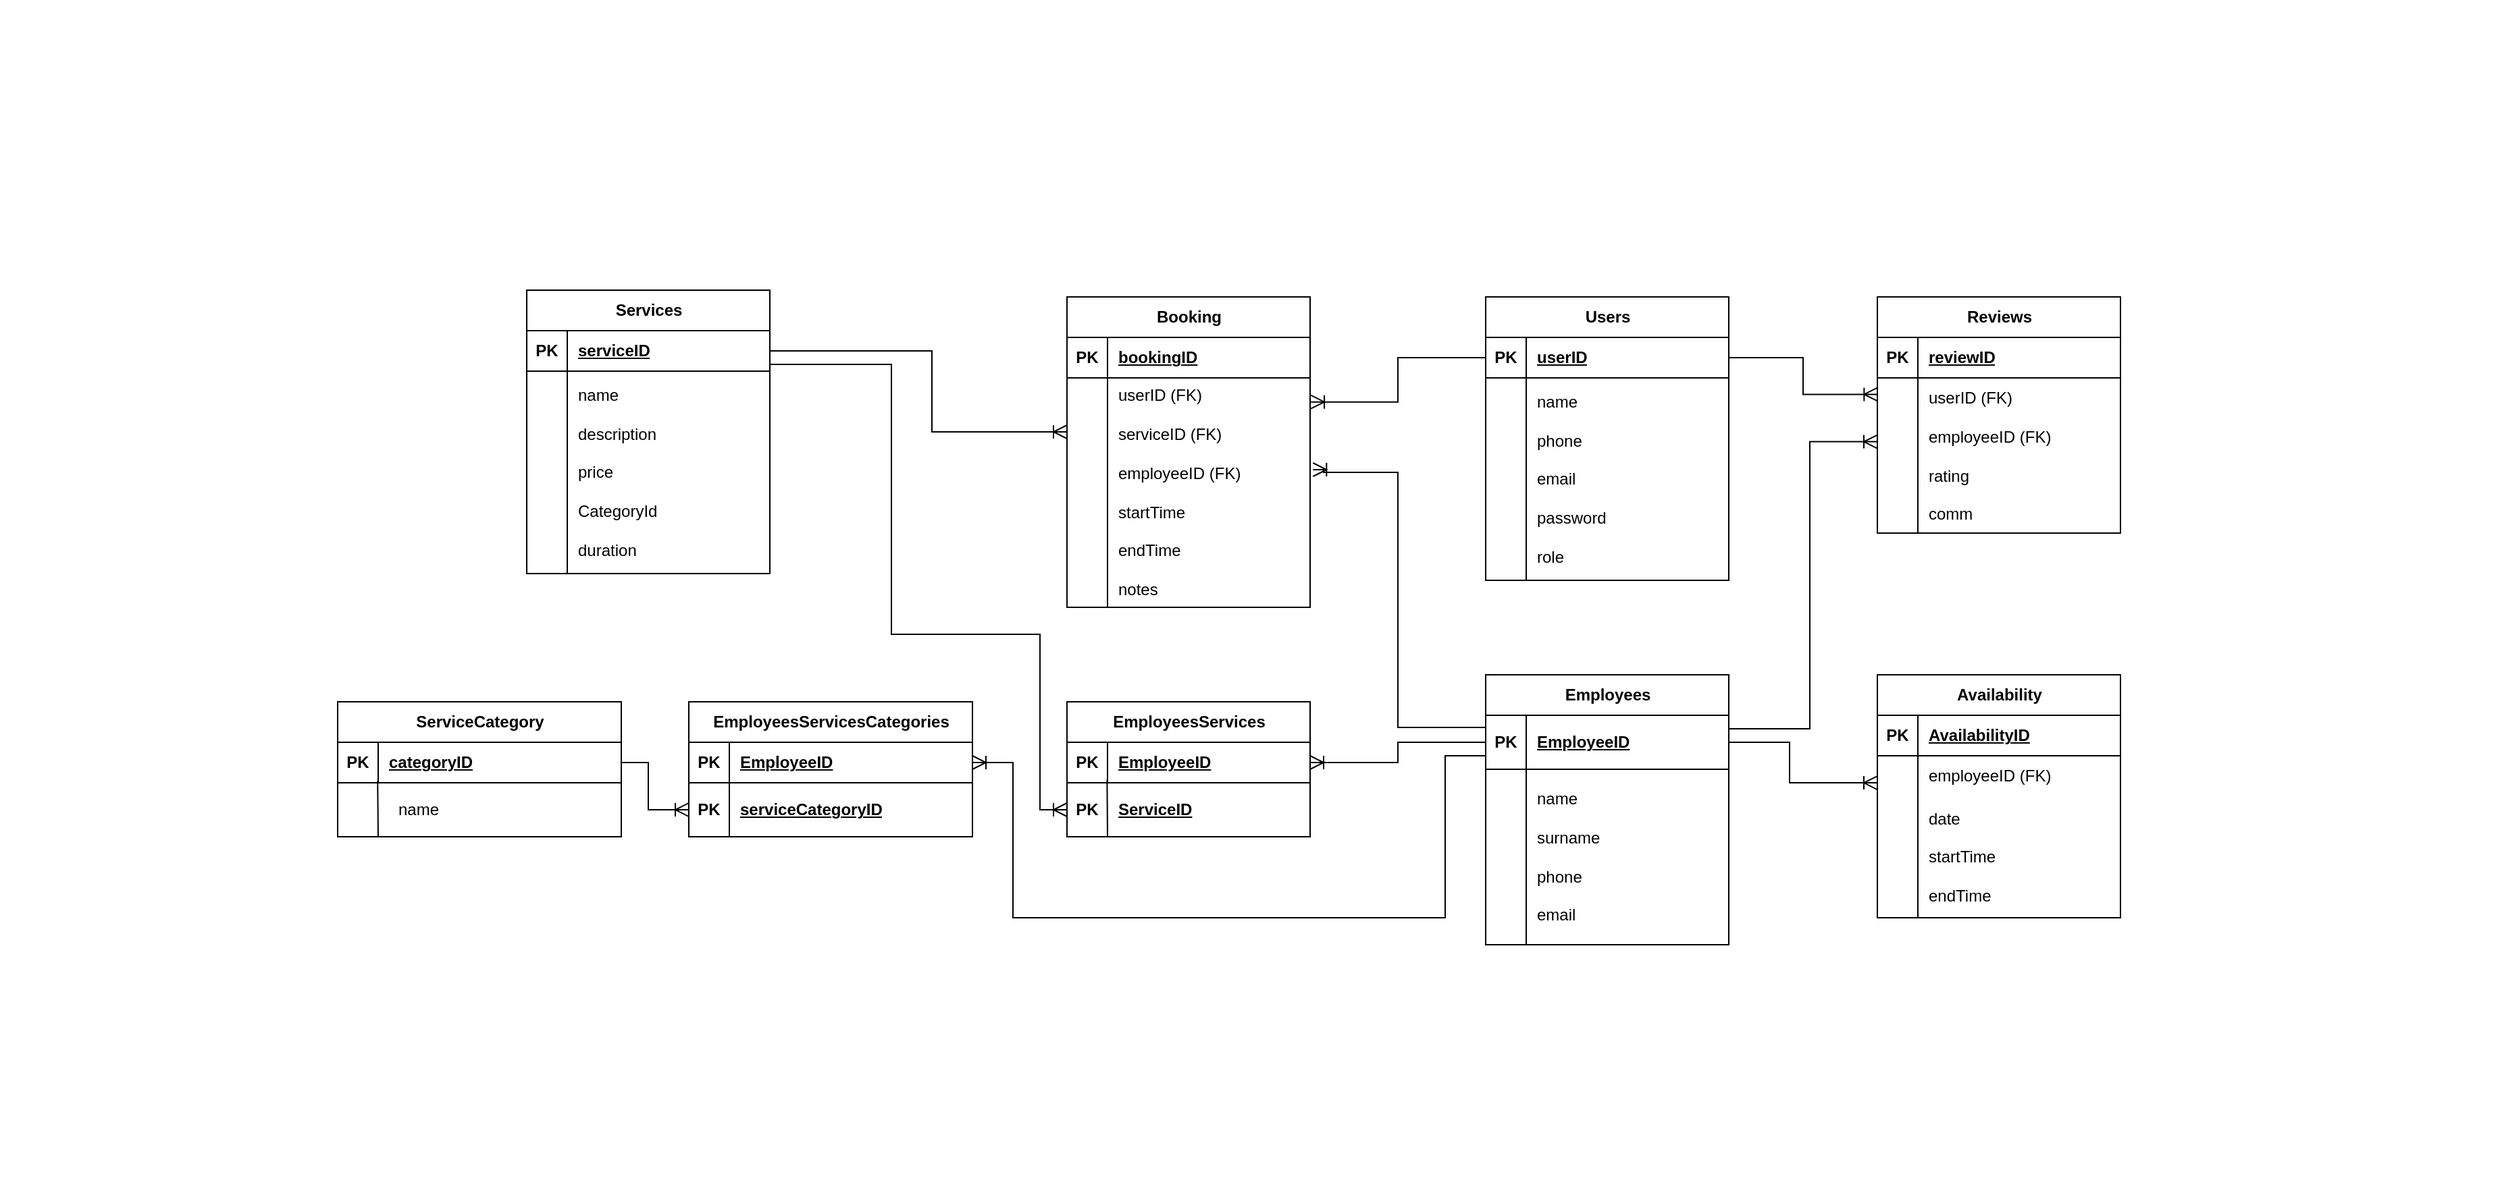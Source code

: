 <mxfile version="27.0.6">
  <diagram id="673VM17pptdxGBOUw7Kr" name="Страница — 1">
    <mxGraphModel dx="5210" dy="1641" grid="1" gridSize="10" guides="1" tooltips="1" connect="1" arrows="1" fold="1" page="1" pageScale="1" pageWidth="827" pageHeight="1169" math="0" shadow="0">
      <root>
        <mxCell id="0" />
        <mxCell id="1" parent="0" />
        <mxCell id="7h1uVc24UDdMVOl_1nxP-84" value="" style="shape=tableRow;horizontal=0;startSize=0;swimlaneHead=0;swimlaneBody=0;fillColor=none;collapsible=0;dropTarget=0;points=[[0,0.5],[1,0.5]];portConstraint=eastwest;top=0;left=0;right=0;bottom=0;" parent="1" vertex="1">
          <mxGeometry x="800" y="1590" width="180" height="30" as="geometry" />
        </mxCell>
        <mxCell id="7h1uVc24UDdMVOl_1nxP-85" value="" style="shape=partialRectangle;connectable=0;fillColor=none;top=0;left=0;bottom=0;right=0;editable=1;overflow=hidden;whiteSpace=wrap;html=1;" parent="7h1uVc24UDdMVOl_1nxP-84" vertex="1">
          <mxGeometry width="30" height="30" as="geometry">
            <mxRectangle width="30" height="30" as="alternateBounds" />
          </mxGeometry>
        </mxCell>
        <mxCell id="7h1uVc24UDdMVOl_1nxP-87" value="Availability" style="shape=table;startSize=30;container=1;collapsible=1;childLayout=tableLayout;fixedRows=1;rowLines=0;fontStyle=1;align=center;resizeLast=1;html=1;" parent="1" vertex="1">
          <mxGeometry x="1490" y="1760" width="180" height="180" as="geometry" />
        </mxCell>
        <mxCell id="7h1uVc24UDdMVOl_1nxP-88" value="" style="shape=tableRow;horizontal=0;startSize=0;swimlaneHead=0;swimlaneBody=0;fillColor=none;collapsible=0;dropTarget=0;points=[[0,0.5],[1,0.5]];portConstraint=eastwest;top=0;left=0;right=0;bottom=1;" parent="7h1uVc24UDdMVOl_1nxP-87" vertex="1">
          <mxGeometry y="30" width="180" height="30" as="geometry" />
        </mxCell>
        <mxCell id="7h1uVc24UDdMVOl_1nxP-89" value="PK" style="shape=partialRectangle;connectable=0;fillColor=none;top=0;left=0;bottom=0;right=0;fontStyle=1;overflow=hidden;whiteSpace=wrap;html=1;" parent="7h1uVc24UDdMVOl_1nxP-88" vertex="1">
          <mxGeometry width="30" height="30" as="geometry">
            <mxRectangle width="30" height="30" as="alternateBounds" />
          </mxGeometry>
        </mxCell>
        <mxCell id="7h1uVc24UDdMVOl_1nxP-90" value="AvailabilityID" style="shape=partialRectangle;connectable=0;fillColor=none;top=0;left=0;bottom=0;right=0;align=left;spacingLeft=6;fontStyle=5;overflow=hidden;whiteSpace=wrap;html=1;" parent="7h1uVc24UDdMVOl_1nxP-88" vertex="1">
          <mxGeometry x="30" width="150" height="30" as="geometry">
            <mxRectangle width="150" height="30" as="alternateBounds" />
          </mxGeometry>
        </mxCell>
        <mxCell id="7h1uVc24UDdMVOl_1nxP-91" value="" style="shape=tableRow;horizontal=0;startSize=0;swimlaneHead=0;swimlaneBody=0;fillColor=none;collapsible=0;dropTarget=0;points=[[0,0.5],[1,0.5]];portConstraint=eastwest;top=0;left=0;right=0;bottom=0;" parent="7h1uVc24UDdMVOl_1nxP-87" vertex="1">
          <mxGeometry y="60" width="180" height="30" as="geometry" />
        </mxCell>
        <mxCell id="7h1uVc24UDdMVOl_1nxP-92" value="" style="shape=partialRectangle;connectable=0;fillColor=none;top=0;left=0;bottom=0;right=0;editable=1;overflow=hidden;whiteSpace=wrap;html=1;" parent="7h1uVc24UDdMVOl_1nxP-91" vertex="1">
          <mxGeometry width="30" height="30" as="geometry">
            <mxRectangle width="30" height="30" as="alternateBounds" />
          </mxGeometry>
        </mxCell>
        <mxCell id="7h1uVc24UDdMVOl_1nxP-93" value="employeeID (FK)" style="shape=partialRectangle;connectable=0;fillColor=none;top=0;left=0;bottom=0;right=0;align=left;spacingLeft=6;overflow=hidden;whiteSpace=wrap;html=1;" parent="7h1uVc24UDdMVOl_1nxP-91" vertex="1">
          <mxGeometry x="30" width="150" height="30" as="geometry">
            <mxRectangle width="150" height="30" as="alternateBounds" />
          </mxGeometry>
        </mxCell>
        <mxCell id="7h1uVc24UDdMVOl_1nxP-94" value="" style="shape=tableRow;horizontal=0;startSize=0;swimlaneHead=0;swimlaneBody=0;fillColor=none;collapsible=0;dropTarget=0;points=[[0,0.5],[1,0.5]];portConstraint=eastwest;top=0;left=0;right=0;bottom=0;" parent="7h1uVc24UDdMVOl_1nxP-87" vertex="1">
          <mxGeometry y="90" width="180" height="90" as="geometry" />
        </mxCell>
        <mxCell id="7h1uVc24UDdMVOl_1nxP-95" value="" style="shape=partialRectangle;connectable=0;fillColor=none;top=0;left=0;bottom=0;right=0;editable=1;overflow=hidden;whiteSpace=wrap;html=1;" parent="7h1uVc24UDdMVOl_1nxP-94" vertex="1">
          <mxGeometry width="30" height="90" as="geometry">
            <mxRectangle width="30" height="90" as="alternateBounds" />
          </mxGeometry>
        </mxCell>
        <mxCell id="7h1uVc24UDdMVOl_1nxP-96" value="date&lt;div&gt;&lt;br&gt;&lt;/div&gt;&lt;div&gt;startTime&lt;/div&gt;&lt;div&gt;&lt;br&gt;&lt;/div&gt;&lt;div&gt;endTime&lt;/div&gt;" style="shape=partialRectangle;connectable=0;fillColor=none;top=0;left=0;bottom=0;right=0;align=left;spacingLeft=6;overflow=hidden;whiteSpace=wrap;html=1;" parent="7h1uVc24UDdMVOl_1nxP-94" vertex="1">
          <mxGeometry x="30" width="150" height="90" as="geometry">
            <mxRectangle width="150" height="90" as="alternateBounds" />
          </mxGeometry>
        </mxCell>
        <mxCell id="6dH2fEIyKNgpexrCaPYn-1" value="Users" style="shape=table;startSize=30;container=1;collapsible=1;childLayout=tableLayout;fixedRows=1;rowLines=0;fontStyle=1;align=center;resizeLast=1;html=1;" parent="1" vertex="1">
          <mxGeometry x="1200" y="1480" width="180" height="210" as="geometry" />
        </mxCell>
        <mxCell id="6dH2fEIyKNgpexrCaPYn-2" value="" style="shape=tableRow;horizontal=0;startSize=0;swimlaneHead=0;swimlaneBody=0;fillColor=none;collapsible=0;dropTarget=0;points=[[0,0.5],[1,0.5]];portConstraint=eastwest;top=0;left=0;right=0;bottom=1;" parent="6dH2fEIyKNgpexrCaPYn-1" vertex="1">
          <mxGeometry y="30" width="180" height="30" as="geometry" />
        </mxCell>
        <mxCell id="6dH2fEIyKNgpexrCaPYn-3" value="PK" style="shape=partialRectangle;connectable=0;fillColor=none;top=0;left=0;bottom=0;right=0;fontStyle=1;overflow=hidden;whiteSpace=wrap;html=1;" parent="6dH2fEIyKNgpexrCaPYn-2" vertex="1">
          <mxGeometry width="30" height="30" as="geometry">
            <mxRectangle width="30" height="30" as="alternateBounds" />
          </mxGeometry>
        </mxCell>
        <mxCell id="6dH2fEIyKNgpexrCaPYn-4" value="userID" style="shape=partialRectangle;connectable=0;fillColor=none;top=0;left=0;bottom=0;right=0;align=left;spacingLeft=6;fontStyle=5;overflow=hidden;whiteSpace=wrap;html=1;" parent="6dH2fEIyKNgpexrCaPYn-2" vertex="1">
          <mxGeometry x="30" width="150" height="30" as="geometry">
            <mxRectangle width="150" height="30" as="alternateBounds" />
          </mxGeometry>
        </mxCell>
        <mxCell id="6dH2fEIyKNgpexrCaPYn-5" value="" style="shape=tableRow;horizontal=0;startSize=0;swimlaneHead=0;swimlaneBody=0;fillColor=none;collapsible=0;dropTarget=0;points=[[0,0.5],[1,0.5]];portConstraint=eastwest;top=0;left=0;right=0;bottom=0;" parent="6dH2fEIyKNgpexrCaPYn-1" vertex="1">
          <mxGeometry y="60" width="180" height="150" as="geometry" />
        </mxCell>
        <mxCell id="6dH2fEIyKNgpexrCaPYn-6" value="" style="shape=partialRectangle;connectable=0;fillColor=none;top=0;left=0;bottom=0;right=0;editable=1;overflow=hidden;whiteSpace=wrap;html=1;" parent="6dH2fEIyKNgpexrCaPYn-5" vertex="1">
          <mxGeometry width="30" height="150" as="geometry">
            <mxRectangle width="30" height="150" as="alternateBounds" />
          </mxGeometry>
        </mxCell>
        <mxCell id="6dH2fEIyKNgpexrCaPYn-7" value="name&lt;div&gt;&lt;br&gt;&lt;/div&gt;&lt;div&gt;phone&lt;br&gt;&lt;br&gt;email&lt;br&gt;&lt;br&gt;password&lt;/div&gt;&lt;div&gt;&lt;br&gt;&lt;/div&gt;&lt;div&gt;role&lt;/div&gt;" style="shape=partialRectangle;connectable=0;fillColor=none;top=0;left=0;bottom=0;right=0;align=left;spacingLeft=6;overflow=hidden;whiteSpace=wrap;html=1;" parent="6dH2fEIyKNgpexrCaPYn-5" vertex="1">
          <mxGeometry x="30" width="150" height="150" as="geometry">
            <mxRectangle width="150" height="150" as="alternateBounds" />
          </mxGeometry>
        </mxCell>
        <mxCell id="6dH2fEIyKNgpexrCaPYn-14" value="Employees" style="shape=table;startSize=30;container=1;collapsible=1;childLayout=tableLayout;fixedRows=1;rowLines=0;fontStyle=1;align=center;resizeLast=1;html=1;" parent="1" vertex="1">
          <mxGeometry x="1200" y="1760" width="180" height="200" as="geometry" />
        </mxCell>
        <mxCell id="6dH2fEIyKNgpexrCaPYn-15" value="" style="shape=tableRow;horizontal=0;startSize=0;swimlaneHead=0;swimlaneBody=0;fillColor=none;collapsible=0;dropTarget=0;points=[[0,0.5],[1,0.5]];portConstraint=eastwest;top=0;left=0;right=0;bottom=1;" parent="6dH2fEIyKNgpexrCaPYn-14" vertex="1">
          <mxGeometry y="30" width="180" height="40" as="geometry" />
        </mxCell>
        <mxCell id="6dH2fEIyKNgpexrCaPYn-16" value="PK" style="shape=partialRectangle;connectable=0;fillColor=none;top=0;left=0;bottom=0;right=0;fontStyle=1;overflow=hidden;whiteSpace=wrap;html=1;" parent="6dH2fEIyKNgpexrCaPYn-15" vertex="1">
          <mxGeometry width="30" height="40" as="geometry">
            <mxRectangle width="30" height="40" as="alternateBounds" />
          </mxGeometry>
        </mxCell>
        <mxCell id="6dH2fEIyKNgpexrCaPYn-17" value="EmployeeID" style="shape=partialRectangle;connectable=0;fillColor=none;top=0;left=0;bottom=0;right=0;align=left;spacingLeft=6;fontStyle=5;overflow=hidden;whiteSpace=wrap;html=1;" parent="6dH2fEIyKNgpexrCaPYn-15" vertex="1">
          <mxGeometry x="30" width="150" height="40" as="geometry">
            <mxRectangle width="150" height="40" as="alternateBounds" />
          </mxGeometry>
        </mxCell>
        <mxCell id="6dH2fEIyKNgpexrCaPYn-18" value="" style="shape=tableRow;horizontal=0;startSize=0;swimlaneHead=0;swimlaneBody=0;fillColor=none;collapsible=0;dropTarget=0;points=[[0,0.5],[1,0.5]];portConstraint=eastwest;top=0;left=0;right=0;bottom=0;" parent="6dH2fEIyKNgpexrCaPYn-14" vertex="1">
          <mxGeometry y="70" width="180" height="130" as="geometry" />
        </mxCell>
        <mxCell id="6dH2fEIyKNgpexrCaPYn-19" value="" style="shape=partialRectangle;connectable=0;fillColor=none;top=0;left=0;bottom=0;right=0;editable=1;overflow=hidden;whiteSpace=wrap;html=1;" parent="6dH2fEIyKNgpexrCaPYn-18" vertex="1">
          <mxGeometry width="30" height="130" as="geometry">
            <mxRectangle width="30" height="130" as="alternateBounds" />
          </mxGeometry>
        </mxCell>
        <mxCell id="6dH2fEIyKNgpexrCaPYn-20" value="name&lt;div&gt;&lt;br&gt;&lt;/div&gt;&lt;div&gt;surname&lt;br&gt;&lt;br&gt;phone&lt;/div&gt;&lt;div&gt;&lt;br&gt;email&lt;/div&gt;" style="shape=partialRectangle;connectable=0;fillColor=none;top=0;left=0;bottom=0;right=0;align=left;spacingLeft=6;overflow=hidden;whiteSpace=wrap;html=1;" parent="6dH2fEIyKNgpexrCaPYn-18" vertex="1">
          <mxGeometry x="30" width="150" height="130" as="geometry">
            <mxRectangle width="150" height="130" as="alternateBounds" />
          </mxGeometry>
        </mxCell>
        <mxCell id="6dH2fEIyKNgpexrCaPYn-21" value="Services" style="shape=table;startSize=30;container=1;collapsible=1;childLayout=tableLayout;fixedRows=1;rowLines=0;fontStyle=1;align=center;resizeLast=1;html=1;" parent="1" vertex="1">
          <mxGeometry x="490" y="1475" width="180" height="210" as="geometry" />
        </mxCell>
        <mxCell id="6dH2fEIyKNgpexrCaPYn-22" value="" style="shape=tableRow;horizontal=0;startSize=0;swimlaneHead=0;swimlaneBody=0;fillColor=none;collapsible=0;dropTarget=0;points=[[0,0.5],[1,0.5]];portConstraint=eastwest;top=0;left=0;right=0;bottom=1;" parent="6dH2fEIyKNgpexrCaPYn-21" vertex="1">
          <mxGeometry y="30" width="180" height="30" as="geometry" />
        </mxCell>
        <mxCell id="6dH2fEIyKNgpexrCaPYn-23" value="PK" style="shape=partialRectangle;connectable=0;fillColor=none;top=0;left=0;bottom=0;right=0;fontStyle=1;overflow=hidden;whiteSpace=wrap;html=1;" parent="6dH2fEIyKNgpexrCaPYn-22" vertex="1">
          <mxGeometry width="30" height="30" as="geometry">
            <mxRectangle width="30" height="30" as="alternateBounds" />
          </mxGeometry>
        </mxCell>
        <mxCell id="6dH2fEIyKNgpexrCaPYn-24" value="serviceID" style="shape=partialRectangle;connectable=0;fillColor=none;top=0;left=0;bottom=0;right=0;align=left;spacingLeft=6;fontStyle=5;overflow=hidden;whiteSpace=wrap;html=1;" parent="6dH2fEIyKNgpexrCaPYn-22" vertex="1">
          <mxGeometry x="30" width="150" height="30" as="geometry">
            <mxRectangle width="150" height="30" as="alternateBounds" />
          </mxGeometry>
        </mxCell>
        <mxCell id="6dH2fEIyKNgpexrCaPYn-25" value="" style="shape=tableRow;horizontal=0;startSize=0;swimlaneHead=0;swimlaneBody=0;fillColor=none;collapsible=0;dropTarget=0;points=[[0,0.5],[1,0.5]];portConstraint=eastwest;top=0;left=0;right=0;bottom=0;" parent="6dH2fEIyKNgpexrCaPYn-21" vertex="1">
          <mxGeometry y="60" width="180" height="150" as="geometry" />
        </mxCell>
        <mxCell id="6dH2fEIyKNgpexrCaPYn-26" value="" style="shape=partialRectangle;connectable=0;fillColor=none;top=0;left=0;bottom=0;right=0;editable=1;overflow=hidden;whiteSpace=wrap;html=1;" parent="6dH2fEIyKNgpexrCaPYn-25" vertex="1">
          <mxGeometry width="30" height="150" as="geometry">
            <mxRectangle width="30" height="150" as="alternateBounds" />
          </mxGeometry>
        </mxCell>
        <mxCell id="6dH2fEIyKNgpexrCaPYn-27" value="name&lt;div&gt;&lt;br&gt;&lt;/div&gt;&lt;div&gt;description&lt;/div&gt;&lt;div&gt;&lt;br&gt;&lt;/div&gt;&lt;div&gt;price&lt;/div&gt;&lt;div&gt;&lt;br&gt;&lt;/div&gt;&lt;div&gt;CategoryId&lt;/div&gt;&lt;div&gt;&lt;br&gt;&lt;/div&gt;&lt;div&gt;duration&lt;/div&gt;" style="shape=partialRectangle;connectable=0;fillColor=none;top=0;left=0;bottom=0;right=0;align=left;spacingLeft=6;overflow=hidden;whiteSpace=wrap;html=1;" parent="6dH2fEIyKNgpexrCaPYn-25" vertex="1">
          <mxGeometry x="30" width="150" height="150" as="geometry">
            <mxRectangle width="150" height="150" as="alternateBounds" />
          </mxGeometry>
        </mxCell>
        <mxCell id="6dH2fEIyKNgpexrCaPYn-34" value="Booking" style="shape=table;startSize=30;container=1;collapsible=1;childLayout=tableLayout;fixedRows=1;rowLines=0;fontStyle=1;align=center;resizeLast=1;html=1;" parent="1" vertex="1">
          <mxGeometry x="890" y="1480" width="180" height="230" as="geometry" />
        </mxCell>
        <mxCell id="6dH2fEIyKNgpexrCaPYn-35" value="" style="shape=tableRow;horizontal=0;startSize=0;swimlaneHead=0;swimlaneBody=0;fillColor=none;collapsible=0;dropTarget=0;points=[[0,0.5],[1,0.5]];portConstraint=eastwest;top=0;left=0;right=0;bottom=1;" parent="6dH2fEIyKNgpexrCaPYn-34" vertex="1">
          <mxGeometry y="30" width="180" height="30" as="geometry" />
        </mxCell>
        <mxCell id="6dH2fEIyKNgpexrCaPYn-36" value="PK" style="shape=partialRectangle;connectable=0;fillColor=none;top=0;left=0;bottom=0;right=0;fontStyle=1;overflow=hidden;whiteSpace=wrap;html=1;" parent="6dH2fEIyKNgpexrCaPYn-35" vertex="1">
          <mxGeometry width="30" height="30" as="geometry">
            <mxRectangle width="30" height="30" as="alternateBounds" />
          </mxGeometry>
        </mxCell>
        <mxCell id="6dH2fEIyKNgpexrCaPYn-37" value="bookingID" style="shape=partialRectangle;connectable=0;fillColor=none;top=0;left=0;bottom=0;right=0;align=left;spacingLeft=6;fontStyle=5;overflow=hidden;whiteSpace=wrap;html=1;" parent="6dH2fEIyKNgpexrCaPYn-35" vertex="1">
          <mxGeometry x="30" width="150" height="30" as="geometry">
            <mxRectangle width="150" height="30" as="alternateBounds" />
          </mxGeometry>
        </mxCell>
        <mxCell id="6dH2fEIyKNgpexrCaPYn-38" value="" style="shape=tableRow;horizontal=0;startSize=0;swimlaneHead=0;swimlaneBody=0;fillColor=none;collapsible=0;dropTarget=0;points=[[0,0.5],[1,0.5]];portConstraint=eastwest;top=0;left=0;right=0;bottom=0;" parent="6dH2fEIyKNgpexrCaPYn-34" vertex="1">
          <mxGeometry y="60" width="180" height="170" as="geometry" />
        </mxCell>
        <mxCell id="6dH2fEIyKNgpexrCaPYn-39" value="" style="shape=partialRectangle;connectable=0;fillColor=none;top=0;left=0;bottom=0;right=0;editable=1;overflow=hidden;whiteSpace=wrap;html=1;" parent="6dH2fEIyKNgpexrCaPYn-38" vertex="1">
          <mxGeometry width="30" height="170" as="geometry">
            <mxRectangle width="30" height="170" as="alternateBounds" />
          </mxGeometry>
        </mxCell>
        <mxCell id="6dH2fEIyKNgpexrCaPYn-40" value="&lt;div&gt;userID (FK)&lt;/div&gt;&lt;div&gt;&lt;br&gt;&lt;/div&gt;&lt;div&gt;serviceID (FK)&lt;/div&gt;&lt;div&gt;&lt;br&gt;&lt;/div&gt;&lt;div&gt;employeeID (FK)&lt;br&gt;&lt;/div&gt;&lt;div&gt;&lt;br&gt;&lt;/div&gt;&lt;div&gt;startTime&lt;/div&gt;&lt;div&gt;&lt;br&gt;&lt;/div&gt;&lt;div&gt;endTime&lt;/div&gt;&lt;div&gt;&lt;br&gt;&lt;/div&gt;&lt;div&gt;notes&lt;/div&gt;" style="shape=partialRectangle;connectable=0;fillColor=none;top=0;left=0;bottom=0;right=0;align=left;spacingLeft=6;overflow=hidden;whiteSpace=wrap;html=1;" parent="6dH2fEIyKNgpexrCaPYn-38" vertex="1">
          <mxGeometry x="30" width="150" height="170" as="geometry">
            <mxRectangle width="150" height="170" as="alternateBounds" />
          </mxGeometry>
        </mxCell>
        <mxCell id="6dH2fEIyKNgpexrCaPYn-41" value="Reviews" style="shape=table;startSize=30;container=1;collapsible=1;childLayout=tableLayout;fixedRows=1;rowLines=0;fontStyle=1;align=center;resizeLast=1;html=1;" parent="1" vertex="1">
          <mxGeometry x="1490" y="1480" width="180" height="175" as="geometry" />
        </mxCell>
        <mxCell id="6dH2fEIyKNgpexrCaPYn-42" value="" style="shape=tableRow;horizontal=0;startSize=0;swimlaneHead=0;swimlaneBody=0;fillColor=none;collapsible=0;dropTarget=0;points=[[0,0.5],[1,0.5]];portConstraint=eastwest;top=0;left=0;right=0;bottom=1;" parent="6dH2fEIyKNgpexrCaPYn-41" vertex="1">
          <mxGeometry y="30" width="180" height="30" as="geometry" />
        </mxCell>
        <mxCell id="6dH2fEIyKNgpexrCaPYn-43" value="PK" style="shape=partialRectangle;connectable=0;fillColor=none;top=0;left=0;bottom=0;right=0;fontStyle=1;overflow=hidden;whiteSpace=wrap;html=1;" parent="6dH2fEIyKNgpexrCaPYn-42" vertex="1">
          <mxGeometry width="30" height="30" as="geometry">
            <mxRectangle width="30" height="30" as="alternateBounds" />
          </mxGeometry>
        </mxCell>
        <mxCell id="6dH2fEIyKNgpexrCaPYn-44" value="reviewID" style="shape=partialRectangle;connectable=0;fillColor=none;top=0;left=0;bottom=0;right=0;align=left;spacingLeft=6;fontStyle=5;overflow=hidden;whiteSpace=wrap;html=1;" parent="6dH2fEIyKNgpexrCaPYn-42" vertex="1">
          <mxGeometry x="30" width="150" height="30" as="geometry">
            <mxRectangle width="150" height="30" as="alternateBounds" />
          </mxGeometry>
        </mxCell>
        <mxCell id="6dH2fEIyKNgpexrCaPYn-45" value="" style="shape=tableRow;horizontal=0;startSize=0;swimlaneHead=0;swimlaneBody=0;fillColor=none;collapsible=0;dropTarget=0;points=[[0,0.5],[1,0.5]];portConstraint=eastwest;top=0;left=0;right=0;bottom=0;" parent="6dH2fEIyKNgpexrCaPYn-41" vertex="1">
          <mxGeometry y="60" width="180" height="115" as="geometry" />
        </mxCell>
        <mxCell id="6dH2fEIyKNgpexrCaPYn-46" value="" style="shape=partialRectangle;connectable=0;fillColor=none;top=0;left=0;bottom=0;right=0;editable=1;overflow=hidden;whiteSpace=wrap;html=1;" parent="6dH2fEIyKNgpexrCaPYn-45" vertex="1">
          <mxGeometry width="30" height="115" as="geometry">
            <mxRectangle width="30" height="115" as="alternateBounds" />
          </mxGeometry>
        </mxCell>
        <mxCell id="6dH2fEIyKNgpexrCaPYn-47" value="userID (FK)&lt;div&gt;&lt;br&gt;&lt;/div&gt;&lt;div&gt;employeeID (FK)&lt;/div&gt;&lt;div&gt;&lt;br&gt;&lt;/div&gt;&lt;div&gt;rating&lt;/div&gt;&lt;div&gt;&lt;br&gt;&lt;/div&gt;&lt;div&gt;comm&lt;/div&gt;" style="shape=partialRectangle;connectable=0;fillColor=none;top=0;left=0;bottom=0;right=0;align=left;spacingLeft=6;overflow=hidden;whiteSpace=wrap;html=1;" parent="6dH2fEIyKNgpexrCaPYn-45" vertex="1">
          <mxGeometry x="30" width="150" height="115" as="geometry">
            <mxRectangle width="150" height="115" as="alternateBounds" />
          </mxGeometry>
        </mxCell>
        <mxCell id="6dH2fEIyKNgpexrCaPYn-48" value="EmployeesServices" style="shape=table;startSize=30;container=1;collapsible=1;childLayout=tableLayout;fixedRows=1;rowLines=0;fontStyle=1;align=center;resizeLast=1;html=1;" parent="1" vertex="1">
          <mxGeometry x="890" y="1780" width="180" height="100" as="geometry" />
        </mxCell>
        <mxCell id="6dH2fEIyKNgpexrCaPYn-49" value="" style="shape=tableRow;horizontal=0;startSize=0;swimlaneHead=0;swimlaneBody=0;fillColor=none;collapsible=0;dropTarget=0;points=[[0,0.5],[1,0.5]];portConstraint=eastwest;top=0;left=0;right=0;bottom=1;" parent="6dH2fEIyKNgpexrCaPYn-48" vertex="1">
          <mxGeometry y="30" width="180" height="30" as="geometry" />
        </mxCell>
        <mxCell id="6dH2fEIyKNgpexrCaPYn-50" value="PK" style="shape=partialRectangle;connectable=0;fillColor=none;top=0;left=0;bottom=0;right=0;fontStyle=1;overflow=hidden;whiteSpace=wrap;html=1;" parent="6dH2fEIyKNgpexrCaPYn-49" vertex="1">
          <mxGeometry width="30" height="30" as="geometry">
            <mxRectangle width="30" height="30" as="alternateBounds" />
          </mxGeometry>
        </mxCell>
        <mxCell id="6dH2fEIyKNgpexrCaPYn-51" value="EmployeeID" style="shape=partialRectangle;connectable=0;fillColor=none;top=0;left=0;bottom=0;right=0;align=left;spacingLeft=6;fontStyle=5;overflow=hidden;whiteSpace=wrap;html=1;" parent="6dH2fEIyKNgpexrCaPYn-49" vertex="1">
          <mxGeometry x="30" width="150" height="30" as="geometry">
            <mxRectangle width="150" height="30" as="alternateBounds" />
          </mxGeometry>
        </mxCell>
        <mxCell id="6dH2fEIyKNgpexrCaPYn-55" value="" style="edgeStyle=orthogonalEdgeStyle;fontSize=12;html=1;endArrow=ERoneToMany;rounded=0;startSize=8;endSize=8;exitX=0;exitY=0.5;exitDx=0;exitDy=0;entryX=1.003;entryY=0.105;entryDx=0;entryDy=0;entryPerimeter=0;" parent="1" source="6dH2fEIyKNgpexrCaPYn-2" target="6dH2fEIyKNgpexrCaPYn-38" edge="1">
          <mxGeometry width="100" height="100" relative="1" as="geometry">
            <mxPoint x="1280" y="1750" as="sourcePoint" />
            <mxPoint x="1380" y="1650" as="targetPoint" />
          </mxGeometry>
        </mxCell>
        <mxCell id="6dH2fEIyKNgpexrCaPYn-56" value="" style="edgeStyle=orthogonalEdgeStyle;fontSize=12;html=1;endArrow=ERoneToMany;rounded=0;startSize=8;endSize=8;entryX=1.012;entryY=0.4;entryDx=0;entryDy=0;entryPerimeter=0;exitX=0;exitY=0.226;exitDx=0;exitDy=0;exitPerimeter=0;" parent="1" source="6dH2fEIyKNgpexrCaPYn-15" target="6dH2fEIyKNgpexrCaPYn-38" edge="1">
          <mxGeometry width="100" height="100" relative="1" as="geometry">
            <mxPoint x="1199" y="1799" as="sourcePoint" />
            <mxPoint x="1080" y="1608" as="targetPoint" />
            <Array as="points">
              <mxPoint x="1135" y="1799" />
              <mxPoint x="1135" y="1610" />
              <mxPoint x="1080" y="1610" />
              <mxPoint x="1080" y="1608" />
            </Array>
          </mxGeometry>
        </mxCell>
        <mxCell id="6dH2fEIyKNgpexrCaPYn-58" value="" style="edgeStyle=orthogonalEdgeStyle;fontSize=12;html=1;endArrow=ERoneToMany;rounded=0;startSize=8;endSize=8;exitX=1;exitY=0.5;exitDx=0;exitDy=0;entryX=0.001;entryY=0.106;entryDx=0;entryDy=0;entryPerimeter=0;" parent="1" source="6dH2fEIyKNgpexrCaPYn-2" target="6dH2fEIyKNgpexrCaPYn-45" edge="1">
          <mxGeometry width="100" height="100" relative="1" as="geometry">
            <mxPoint x="1740" y="1660" as="sourcePoint" />
            <mxPoint x="1660" y="1370" as="targetPoint" />
          </mxGeometry>
        </mxCell>
        <mxCell id="6dH2fEIyKNgpexrCaPYn-61" value="" style="edgeStyle=orthogonalEdgeStyle;fontSize=12;html=1;endArrow=ERoneToMany;rounded=0;startSize=8;endSize=8;entryX=0;entryY=0.667;entryDx=0;entryDy=0;entryPerimeter=0;" parent="1" target="7h1uVc24UDdMVOl_1nxP-91" edge="1">
          <mxGeometry width="100" height="100" relative="1" as="geometry">
            <mxPoint x="1380" y="1810" as="sourcePoint" />
            <mxPoint x="1480" y="1835" as="targetPoint" />
            <Array as="points">
              <mxPoint x="1425" y="1810" />
              <mxPoint x="1425" y="1840" />
            </Array>
          </mxGeometry>
        </mxCell>
        <mxCell id="6dH2fEIyKNgpexrCaPYn-62" value="" style="edgeStyle=orthogonalEdgeStyle;fontSize=12;html=1;endArrow=ERoneToMany;rounded=0;startSize=8;endSize=8;entryX=1;entryY=0.5;entryDx=0;entryDy=0;" parent="1" edge="1" target="6dH2fEIyKNgpexrCaPYn-49">
          <mxGeometry width="100" height="100" relative="1" as="geometry">
            <mxPoint x="1200" y="1800" as="sourcePoint" />
            <mxPoint x="1071" y="1840" as="targetPoint" />
            <Array as="points">
              <mxPoint x="1200" y="1810" />
              <mxPoint x="1135" y="1810" />
              <mxPoint x="1135" y="1825" />
            </Array>
          </mxGeometry>
        </mxCell>
        <mxCell id="6dH2fEIyKNgpexrCaPYn-67" value="" style="edgeStyle=orthogonalEdgeStyle;fontSize=12;html=1;endArrow=ERoneToMany;rounded=0;startSize=8;endSize=8;exitX=1;exitY=0.5;exitDx=0;exitDy=0;" parent="1" source="6dH2fEIyKNgpexrCaPYn-22" edge="1">
          <mxGeometry width="100" height="100" relative="1" as="geometry">
            <mxPoint x="670.0" y="1534.66" as="sourcePoint" />
            <mxPoint x="890" y="1580" as="targetPoint" />
            <Array as="points">
              <mxPoint x="790" y="1520" />
              <mxPoint x="790" y="1580" />
            </Array>
          </mxGeometry>
        </mxCell>
        <mxCell id="OZXWDDj36DkLuYDIX3Aw-2" value="" style="edgeStyle=orthogonalEdgeStyle;fontSize=12;html=1;endArrow=ERoneToMany;rounded=0;startSize=8;endSize=8;entryX=0.012;entryY=0.411;entryDx=0;entryDy=0;entryPerimeter=0;" parent="1" edge="1">
          <mxGeometry width="100" height="100" relative="1" as="geometry">
            <mxPoint x="1380" y="1800" as="sourcePoint" />
            <mxPoint x="1490" y="1587.265" as="targetPoint" />
            <Array as="points">
              <mxPoint x="1440" y="1800" />
              <mxPoint x="1440" y="1587" />
            </Array>
          </mxGeometry>
        </mxCell>
        <mxCell id="Fy4NuQrxOJSgKM2gY31Q-4" value="&lt;div&gt;&lt;br&gt;&lt;/div&gt;&lt;div&gt;&lt;br&gt;&lt;/div&gt;&lt;div&gt;&lt;br&gt;&lt;/div&gt;&lt;div&gt;&lt;br&gt;&lt;/div&gt;&lt;div&gt;&lt;br&gt;&lt;/div&gt;" style="shape=partialRectangle;connectable=0;fillColor=none;top=0;left=0;bottom=0;right=0;fontStyle=1;overflow=hidden;whiteSpace=wrap;html=1;" vertex="1" parent="1">
          <mxGeometry x="890" y="1850" width="30" height="40" as="geometry">
            <mxRectangle width="30" height="40" as="alternateBounds" />
          </mxGeometry>
        </mxCell>
        <mxCell id="Fy4NuQrxOJSgKM2gY31Q-11" value="ServiceID" style="shape=partialRectangle;connectable=0;fillColor=none;top=0;left=0;bottom=0;right=0;align=left;spacingLeft=6;fontStyle=5;overflow=hidden;whiteSpace=wrap;html=1;" vertex="1" parent="1">
          <mxGeometry x="920" y="1840" width="150" height="40" as="geometry">
            <mxRectangle width="150" height="30" as="alternateBounds" />
          </mxGeometry>
        </mxCell>
        <mxCell id="Fy4NuQrxOJSgKM2gY31Q-12" value="" style="endArrow=none;html=1;rounded=0;entryX=0.165;entryY=0.92;entryDx=0;entryDy=0;entryPerimeter=0;" edge="1" parent="1" target="6dH2fEIyKNgpexrCaPYn-49">
          <mxGeometry width="50" height="50" relative="1" as="geometry">
            <mxPoint x="920" y="1880" as="sourcePoint" />
            <mxPoint x="980" y="1770" as="targetPoint" />
          </mxGeometry>
        </mxCell>
        <mxCell id="Fy4NuQrxOJSgKM2gY31Q-13" value="PK" style="shape=partialRectangle;connectable=0;fillColor=none;top=0;left=0;bottom=0;right=0;fontStyle=1;overflow=hidden;whiteSpace=wrap;html=1;" vertex="1" parent="1">
          <mxGeometry x="890" y="1845" width="30" height="30" as="geometry">
            <mxRectangle width="30" height="30" as="alternateBounds" />
          </mxGeometry>
        </mxCell>
        <mxCell id="Fy4NuQrxOJSgKM2gY31Q-14" value="EmployeesServicesCategories" style="shape=table;startSize=30;container=1;collapsible=1;childLayout=tableLayout;fixedRows=1;rowLines=0;fontStyle=1;align=center;resizeLast=1;html=1;" vertex="1" parent="1">
          <mxGeometry x="610" y="1780" width="210" height="100" as="geometry" />
        </mxCell>
        <mxCell id="Fy4NuQrxOJSgKM2gY31Q-15" value="" style="shape=tableRow;horizontal=0;startSize=0;swimlaneHead=0;swimlaneBody=0;fillColor=none;collapsible=0;dropTarget=0;points=[[0,0.5],[1,0.5]];portConstraint=eastwest;top=0;left=0;right=0;bottom=1;" vertex="1" parent="Fy4NuQrxOJSgKM2gY31Q-14">
          <mxGeometry y="30" width="210" height="30" as="geometry" />
        </mxCell>
        <mxCell id="Fy4NuQrxOJSgKM2gY31Q-16" value="PK" style="shape=partialRectangle;connectable=0;fillColor=none;top=0;left=0;bottom=0;right=0;fontStyle=1;overflow=hidden;whiteSpace=wrap;html=1;" vertex="1" parent="Fy4NuQrxOJSgKM2gY31Q-15">
          <mxGeometry width="30" height="30" as="geometry">
            <mxRectangle width="30" height="30" as="alternateBounds" />
          </mxGeometry>
        </mxCell>
        <mxCell id="Fy4NuQrxOJSgKM2gY31Q-17" value="EmployeeID" style="shape=partialRectangle;connectable=0;fillColor=none;top=0;left=0;bottom=0;right=0;align=left;spacingLeft=6;fontStyle=5;overflow=hidden;whiteSpace=wrap;html=1;" vertex="1" parent="Fy4NuQrxOJSgKM2gY31Q-15">
          <mxGeometry x="30" width="180" height="30" as="geometry">
            <mxRectangle width="180" height="30" as="alternateBounds" />
          </mxGeometry>
        </mxCell>
        <mxCell id="Fy4NuQrxOJSgKM2gY31Q-18" value="serviceCategoryID" style="shape=partialRectangle;connectable=0;fillColor=none;top=0;left=0;bottom=0;right=0;align=left;spacingLeft=6;fontStyle=5;overflow=hidden;whiteSpace=wrap;html=1;" vertex="1" parent="1">
          <mxGeometry x="640" y="1845" width="180" height="30" as="geometry">
            <mxRectangle width="180" height="30" as="alternateBounds" />
          </mxGeometry>
        </mxCell>
        <mxCell id="Fy4NuQrxOJSgKM2gY31Q-19" value="PK" style="shape=partialRectangle;connectable=0;fillColor=none;top=0;left=0;bottom=0;right=0;fontStyle=1;overflow=hidden;whiteSpace=wrap;html=1;" vertex="1" parent="1">
          <mxGeometry x="610" y="1845" width="30" height="30" as="geometry">
            <mxRectangle width="30" height="30" as="alternateBounds" />
          </mxGeometry>
        </mxCell>
        <mxCell id="Fy4NuQrxOJSgKM2gY31Q-20" value="" style="endArrow=none;html=1;rounded=0;" edge="1" parent="1">
          <mxGeometry width="50" height="50" relative="1" as="geometry">
            <mxPoint x="640" y="1880" as="sourcePoint" />
            <mxPoint x="640" y="1840" as="targetPoint" />
          </mxGeometry>
        </mxCell>
        <mxCell id="Fy4NuQrxOJSgKM2gY31Q-21" value="ServiceCategory" style="shape=table;startSize=30;container=1;collapsible=1;childLayout=tableLayout;fixedRows=1;rowLines=0;fontStyle=1;align=center;resizeLast=1;html=1;" vertex="1" parent="1">
          <mxGeometry x="350" y="1780" width="210" height="100" as="geometry" />
        </mxCell>
        <mxCell id="Fy4NuQrxOJSgKM2gY31Q-22" value="" style="shape=tableRow;horizontal=0;startSize=0;swimlaneHead=0;swimlaneBody=0;fillColor=none;collapsible=0;dropTarget=0;points=[[0,0.5],[1,0.5]];portConstraint=eastwest;top=0;left=0;right=0;bottom=1;" vertex="1" parent="Fy4NuQrxOJSgKM2gY31Q-21">
          <mxGeometry y="30" width="210" height="30" as="geometry" />
        </mxCell>
        <mxCell id="Fy4NuQrxOJSgKM2gY31Q-23" value="PK" style="shape=partialRectangle;connectable=0;fillColor=none;top=0;left=0;bottom=0;right=0;fontStyle=1;overflow=hidden;whiteSpace=wrap;html=1;" vertex="1" parent="Fy4NuQrxOJSgKM2gY31Q-22">
          <mxGeometry width="30" height="30" as="geometry">
            <mxRectangle width="30" height="30" as="alternateBounds" />
          </mxGeometry>
        </mxCell>
        <mxCell id="Fy4NuQrxOJSgKM2gY31Q-24" value="categoryID" style="shape=partialRectangle;connectable=0;fillColor=none;top=0;left=0;bottom=0;right=0;align=left;spacingLeft=6;fontStyle=5;overflow=hidden;whiteSpace=wrap;html=1;" vertex="1" parent="Fy4NuQrxOJSgKM2gY31Q-22">
          <mxGeometry x="30" width="180" height="30" as="geometry">
            <mxRectangle width="180" height="30" as="alternateBounds" />
          </mxGeometry>
        </mxCell>
        <mxCell id="Fy4NuQrxOJSgKM2gY31Q-26" value="name" style="text;html=1;align=center;verticalAlign=middle;whiteSpace=wrap;rounded=0;" vertex="1" parent="1">
          <mxGeometry x="380" y="1845" width="60" height="30" as="geometry" />
        </mxCell>
        <mxCell id="Fy4NuQrxOJSgKM2gY31Q-27" value="" style="endArrow=none;html=1;rounded=0;entryX=0.141;entryY=0.955;entryDx=0;entryDy=0;entryPerimeter=0;" edge="1" parent="1" target="Fy4NuQrxOJSgKM2gY31Q-22">
          <mxGeometry width="50" height="50" relative="1" as="geometry">
            <mxPoint x="380" y="1880" as="sourcePoint" />
            <mxPoint x="510" y="1820" as="targetPoint" />
          </mxGeometry>
        </mxCell>
        <mxCell id="Fy4NuQrxOJSgKM2gY31Q-28" value="" style="edgeStyle=orthogonalEdgeStyle;fontSize=12;html=1;endArrow=ERoneToMany;rounded=0;startSize=8;endSize=8;exitX=1;exitY=0.5;exitDx=0;exitDy=0;" edge="1" parent="1" source="Fy4NuQrxOJSgKM2gY31Q-22">
          <mxGeometry width="100" height="100" relative="1" as="geometry">
            <mxPoint x="630" y="1894.73" as="sourcePoint" />
            <mxPoint x="610" y="1860" as="targetPoint" />
            <Array as="points">
              <mxPoint x="580" y="1825" />
              <mxPoint x="580" y="1860" />
            </Array>
          </mxGeometry>
        </mxCell>
        <mxCell id="Fy4NuQrxOJSgKM2gY31Q-29" value="" style="edgeStyle=orthogonalEdgeStyle;fontSize=12;html=1;endArrow=ERoneToMany;rounded=0;startSize=8;endSize=8;entryX=1;entryY=0.5;entryDx=0;entryDy=0;" edge="1" parent="1" target="Fy4NuQrxOJSgKM2gY31Q-15">
          <mxGeometry width="100" height="100" relative="1" as="geometry">
            <mxPoint x="1200" y="1810" as="sourcePoint" />
            <mxPoint x="1070" y="1869.57" as="targetPoint" />
            <Array as="points">
              <mxPoint x="1200" y="1820" />
              <mxPoint x="1170" y="1820" />
              <mxPoint x="1170" y="1940" />
              <mxPoint x="850" y="1940" />
              <mxPoint x="850" y="1825" />
            </Array>
          </mxGeometry>
        </mxCell>
        <mxCell id="Fy4NuQrxOJSgKM2gY31Q-30" value="" style="edgeStyle=orthogonalEdgeStyle;fontSize=12;html=1;endArrow=ERoneToMany;rounded=0;startSize=8;endSize=8;exitX=1;exitY=0.5;exitDx=0;exitDy=0;" edge="1" parent="1">
          <mxGeometry width="100" height="100" relative="1" as="geometry">
            <mxPoint x="670" y="1530" as="sourcePoint" />
            <mxPoint x="890" y="1860" as="targetPoint" />
            <Array as="points">
              <mxPoint x="760" y="1530" />
              <mxPoint x="760" y="1730" />
              <mxPoint x="870" y="1730" />
              <mxPoint x="870" y="1860" />
            </Array>
          </mxGeometry>
        </mxCell>
        <mxCell id="Fy4NuQrxOJSgKM2gY31Q-31" value="&amp;nbsp;" style="text;html=1;align=center;verticalAlign=middle;whiteSpace=wrap;rounded=0;" vertex="1" parent="1">
          <mxGeometry x="1030" y="1260" width="60" height="30" as="geometry" />
        </mxCell>
        <mxCell id="Fy4NuQrxOJSgKM2gY31Q-32" value="&amp;nbsp;" style="text;html=1;align=center;verticalAlign=middle;whiteSpace=wrap;rounded=0;" vertex="1" parent="1">
          <mxGeometry x="1890" y="1690" width="60" height="30" as="geometry" />
        </mxCell>
        <mxCell id="Fy4NuQrxOJSgKM2gY31Q-33" value="&amp;nbsp;" style="text;html=1;align=center;verticalAlign=middle;whiteSpace=wrap;rounded=0;" vertex="1" parent="1">
          <mxGeometry x="980" y="2110" width="60" height="30" as="geometry" />
        </mxCell>
        <mxCell id="Fy4NuQrxOJSgKM2gY31Q-34" value="&amp;nbsp;" style="text;html=1;align=center;verticalAlign=middle;whiteSpace=wrap;rounded=0;" vertex="1" parent="1">
          <mxGeometry x="100" y="1680" width="60" height="30" as="geometry" />
        </mxCell>
      </root>
    </mxGraphModel>
  </diagram>
</mxfile>
